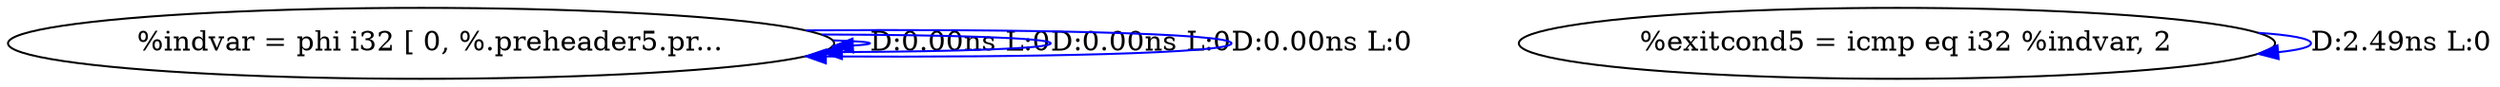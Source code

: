 digraph {
Node0x25f8bd0[label="  %indvar = phi i32 [ 0, %.preheader5.pr..."];
Node0x25f8bd0 -> Node0x25f8bd0[label="D:0.00ns L:0",color=blue];
Node0x25f8bd0 -> Node0x25f8bd0[label="D:0.00ns L:0",color=blue];
Node0x25f8bd0 -> Node0x25f8bd0[label="D:0.00ns L:0",color=blue];
Node0x25f8cb0[label="  %exitcond5 = icmp eq i32 %indvar, 2"];
Node0x25f8cb0 -> Node0x25f8cb0[label="D:2.49ns L:0",color=blue];
}
